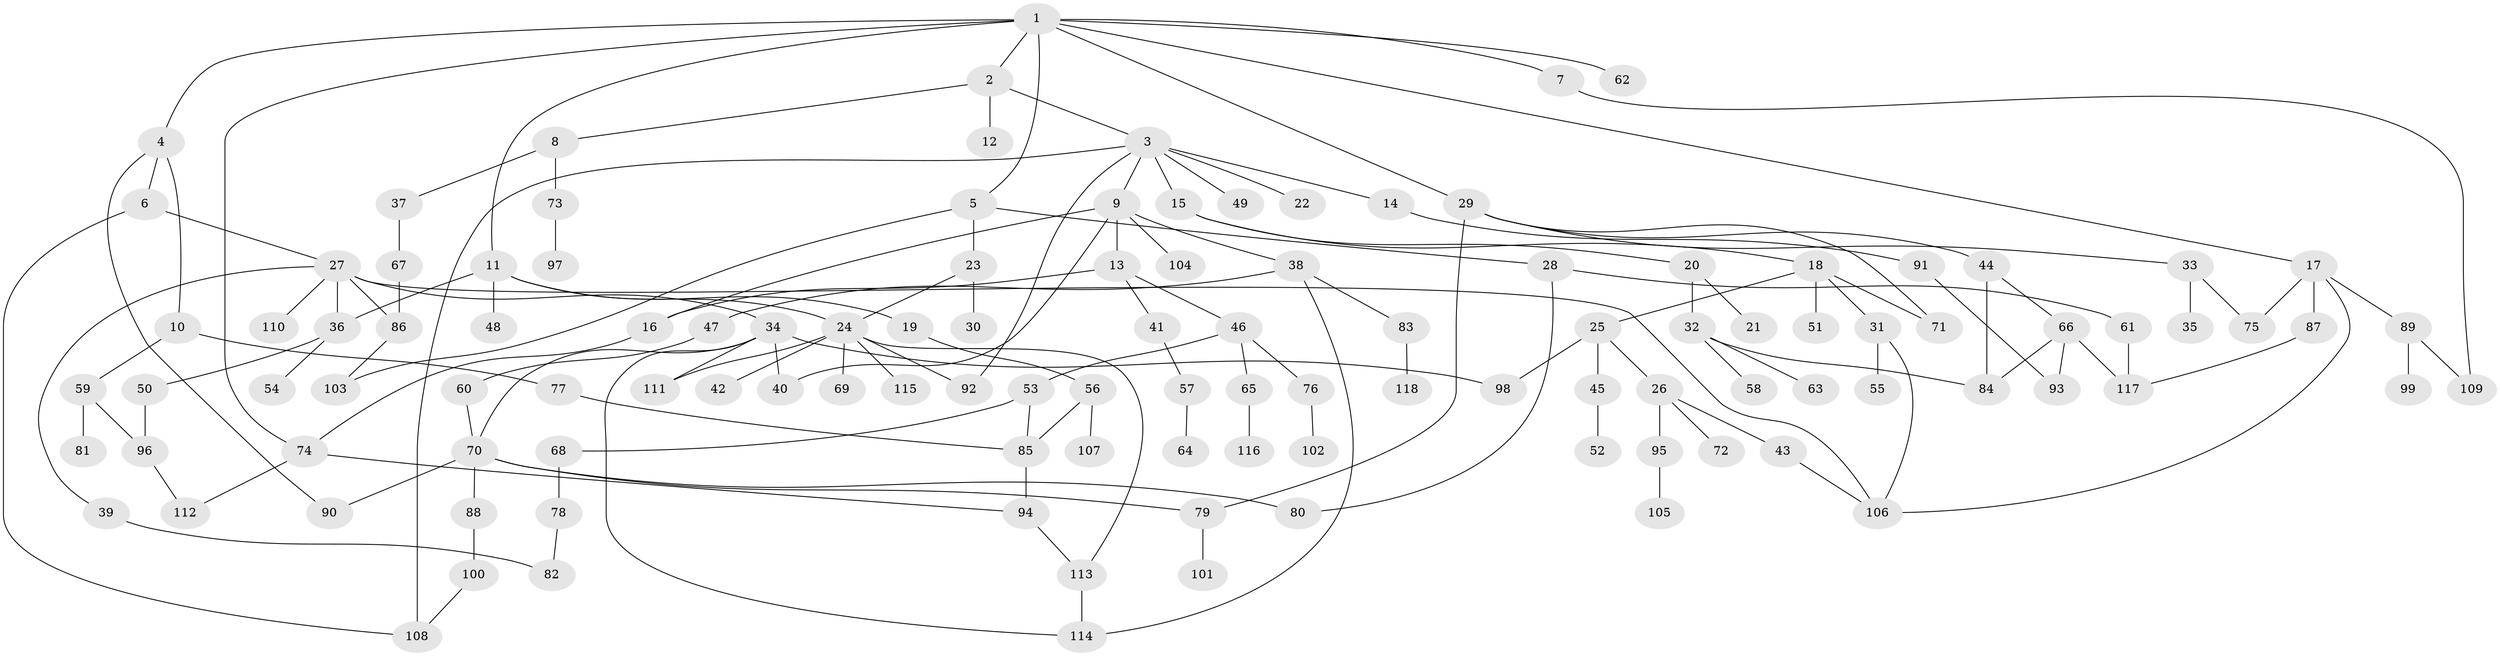 // Generated by graph-tools (version 1.1) at 2025/25/03/09/25 03:25:35]
// undirected, 118 vertices, 153 edges
graph export_dot {
graph [start="1"]
  node [color=gray90,style=filled];
  1;
  2;
  3;
  4;
  5;
  6;
  7;
  8;
  9;
  10;
  11;
  12;
  13;
  14;
  15;
  16;
  17;
  18;
  19;
  20;
  21;
  22;
  23;
  24;
  25;
  26;
  27;
  28;
  29;
  30;
  31;
  32;
  33;
  34;
  35;
  36;
  37;
  38;
  39;
  40;
  41;
  42;
  43;
  44;
  45;
  46;
  47;
  48;
  49;
  50;
  51;
  52;
  53;
  54;
  55;
  56;
  57;
  58;
  59;
  60;
  61;
  62;
  63;
  64;
  65;
  66;
  67;
  68;
  69;
  70;
  71;
  72;
  73;
  74;
  75;
  76;
  77;
  78;
  79;
  80;
  81;
  82;
  83;
  84;
  85;
  86;
  87;
  88;
  89;
  90;
  91;
  92;
  93;
  94;
  95;
  96;
  97;
  98;
  99;
  100;
  101;
  102;
  103;
  104;
  105;
  106;
  107;
  108;
  109;
  110;
  111;
  112;
  113;
  114;
  115;
  116;
  117;
  118;
  1 -- 2;
  1 -- 4;
  1 -- 5;
  1 -- 7;
  1 -- 11;
  1 -- 17;
  1 -- 29;
  1 -- 62;
  1 -- 74;
  2 -- 3;
  2 -- 8;
  2 -- 12;
  3 -- 9;
  3 -- 14;
  3 -- 15;
  3 -- 22;
  3 -- 49;
  3 -- 108;
  3 -- 92;
  4 -- 6;
  4 -- 10;
  4 -- 90;
  5 -- 23;
  5 -- 28;
  5 -- 103;
  6 -- 27;
  6 -- 108;
  7 -- 109;
  8 -- 37;
  8 -- 73;
  9 -- 13;
  9 -- 38;
  9 -- 104;
  9 -- 40;
  9 -- 16;
  10 -- 59;
  10 -- 77;
  11 -- 19;
  11 -- 48;
  11 -- 36;
  11 -- 24;
  13 -- 16;
  13 -- 41;
  13 -- 46;
  14 -- 91;
  15 -- 18;
  15 -- 20;
  16 -- 74;
  17 -- 75;
  17 -- 87;
  17 -- 89;
  17 -- 106;
  18 -- 25;
  18 -- 31;
  18 -- 51;
  18 -- 71;
  19 -- 56;
  20 -- 21;
  20 -- 32;
  23 -- 24;
  23 -- 30;
  24 -- 42;
  24 -- 69;
  24 -- 92;
  24 -- 111;
  24 -- 115;
  24 -- 113;
  25 -- 26;
  25 -- 45;
  25 -- 98;
  26 -- 43;
  26 -- 72;
  26 -- 95;
  27 -- 34;
  27 -- 36;
  27 -- 39;
  27 -- 86;
  27 -- 106;
  27 -- 110;
  28 -- 61;
  28 -- 80;
  29 -- 33;
  29 -- 44;
  29 -- 79;
  29 -- 71;
  31 -- 55;
  31 -- 106;
  32 -- 58;
  32 -- 63;
  32 -- 84;
  33 -- 35;
  33 -- 75;
  34 -- 40;
  34 -- 98;
  34 -- 114;
  34 -- 111;
  34 -- 70;
  36 -- 50;
  36 -- 54;
  37 -- 67;
  38 -- 47;
  38 -- 83;
  38 -- 114;
  39 -- 82;
  41 -- 57;
  43 -- 106;
  44 -- 66;
  44 -- 84;
  45 -- 52;
  46 -- 53;
  46 -- 65;
  46 -- 76;
  47 -- 60;
  50 -- 96;
  53 -- 68;
  53 -- 85;
  56 -- 107;
  56 -- 85;
  57 -- 64;
  59 -- 81;
  59 -- 96;
  60 -- 70;
  61 -- 117;
  65 -- 116;
  66 -- 84;
  66 -- 117;
  66 -- 93;
  67 -- 86;
  68 -- 78;
  70 -- 88;
  70 -- 90;
  70 -- 79;
  70 -- 80;
  73 -- 97;
  74 -- 112;
  74 -- 94;
  76 -- 102;
  77 -- 85;
  78 -- 82;
  79 -- 101;
  83 -- 118;
  85 -- 94;
  86 -- 103;
  87 -- 117;
  88 -- 100;
  89 -- 99;
  89 -- 109;
  91 -- 93;
  94 -- 113;
  95 -- 105;
  96 -- 112;
  100 -- 108;
  113 -- 114;
}
